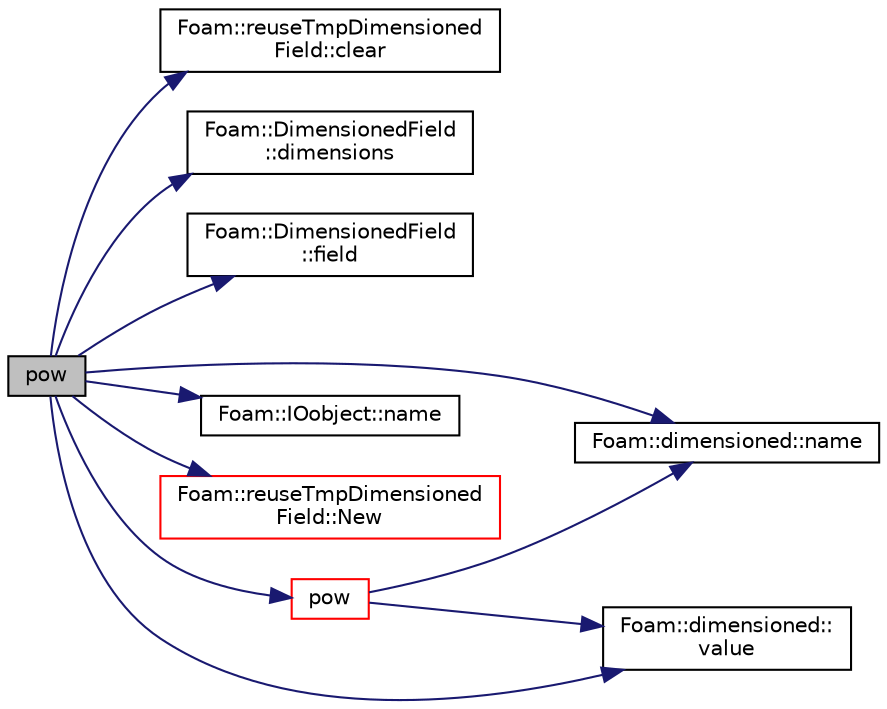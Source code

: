 digraph "pow"
{
  bgcolor="transparent";
  edge [fontname="Helvetica",fontsize="10",labelfontname="Helvetica",labelfontsize="10"];
  node [fontname="Helvetica",fontsize="10",shape=record];
  rankdir="LR";
  Node1 [label="pow",height=0.2,width=0.4,color="black", fillcolor="grey75", style="filled", fontcolor="black"];
  Node1 -> Node2 [color="midnightblue",fontsize="10",style="solid",fontname="Helvetica"];
  Node2 [label="Foam::reuseTmpDimensioned\lField::clear",height=0.2,width=0.4,color="black",URL="$a02166.html#aaa3059115b3dd8823d59eb56c23db009"];
  Node1 -> Node3 [color="midnightblue",fontsize="10",style="solid",fontname="Helvetica"];
  Node3 [label="Foam::DimensionedField\l::dimensions",height=0.2,width=0.4,color="black",URL="$a00533.html#a6098093e7de06370342a85cfae8b31f5",tooltip="Return dimensions. "];
  Node1 -> Node4 [color="midnightblue",fontsize="10",style="solid",fontname="Helvetica"];
  Node4 [label="Foam::DimensionedField\l::field",height=0.2,width=0.4,color="black",URL="$a00533.html#aadc89ab213336caf65c6c3c8bf2c9d41"];
  Node1 -> Node5 [color="midnightblue",fontsize="10",style="solid",fontname="Helvetica"];
  Node5 [label="Foam::dimensioned::name",height=0.2,width=0.4,color="black",URL="$a00532.html#a6d60057c26042eaf7fa1b3b6fb07b582",tooltip="Return const reference to name. "];
  Node1 -> Node6 [color="midnightblue",fontsize="10",style="solid",fontname="Helvetica"];
  Node6 [label="Foam::IOobject::name",height=0.2,width=0.4,color="black",URL="$a01179.html#a75b72488d2e82151b025744974919d5d",tooltip="Return name. "];
  Node1 -> Node7 [color="midnightblue",fontsize="10",style="solid",fontname="Helvetica"];
  Node7 [label="Foam::reuseTmpDimensioned\lField::New",height=0.2,width=0.4,color="red",URL="$a02166.html#a7006645d025d8a6d6ccb92599751a50b"];
  Node1 -> Node8 [color="midnightblue",fontsize="10",style="solid",fontname="Helvetica"];
  Node8 [label="pow",height=0.2,width=0.4,color="red",URL="$a10725.html#a7500c8e9d27a442adc75e287de074c7c"];
  Node8 -> Node5 [color="midnightblue",fontsize="10",style="solid",fontname="Helvetica"];
  Node8 -> Node9 [color="midnightblue",fontsize="10",style="solid",fontname="Helvetica"];
  Node9 [label="Foam::dimensioned::\lvalue",height=0.2,width=0.4,color="black",URL="$a00532.html#a080d3824651cfcf52f72acceec615aaa",tooltip="Return const reference to value. "];
  Node1 -> Node9 [color="midnightblue",fontsize="10",style="solid",fontname="Helvetica"];
}
